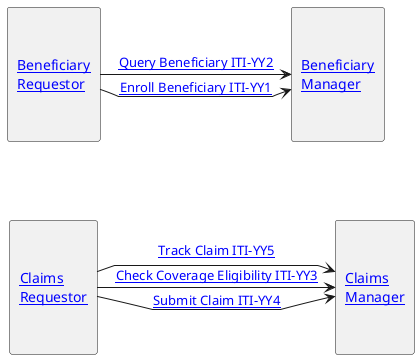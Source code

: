 @startuml
'hide footbox
'skinparam svgDimensionStyle false
skinparam linetype polyline
agent "\n\n[[#beneficiary-requestor Beneficiary\nRequestor]]\n\n" as BenReq
agent "\n\n[[#beneficiary-manager Beneficiary\nManager]]\n\n" as BenMan
agent "\n\n[[#claims-requestor Claims\nRequestor]]\n\n" as ClaimReq
agent "\n\n[[#claims-manager Claims\nManager]]\n\n" as ClaimMan
BenReq -> BenMan : "[[ITI-YY1.html Enroll Beneficiary ITI-YY1]]"
BenReq -> BenMan : "[[ITI-YY2.html Query Beneficiary ITI-YY2]]"
BenReq -[hidden]-> ClaimReq: ""
ClaimReq -> ClaimMan : "[[ITI-YY3.html Check Coverage Eligibility ITI-YY3]]"
ClaimReq -> ClaimMan : "[[ITI-YY4.html Submit Claim ITI-YY4]]"
ClaimReq -> ClaimMan : "[[ITI-YY5.html Track Claim ITI-YY5]]"
@enduml
